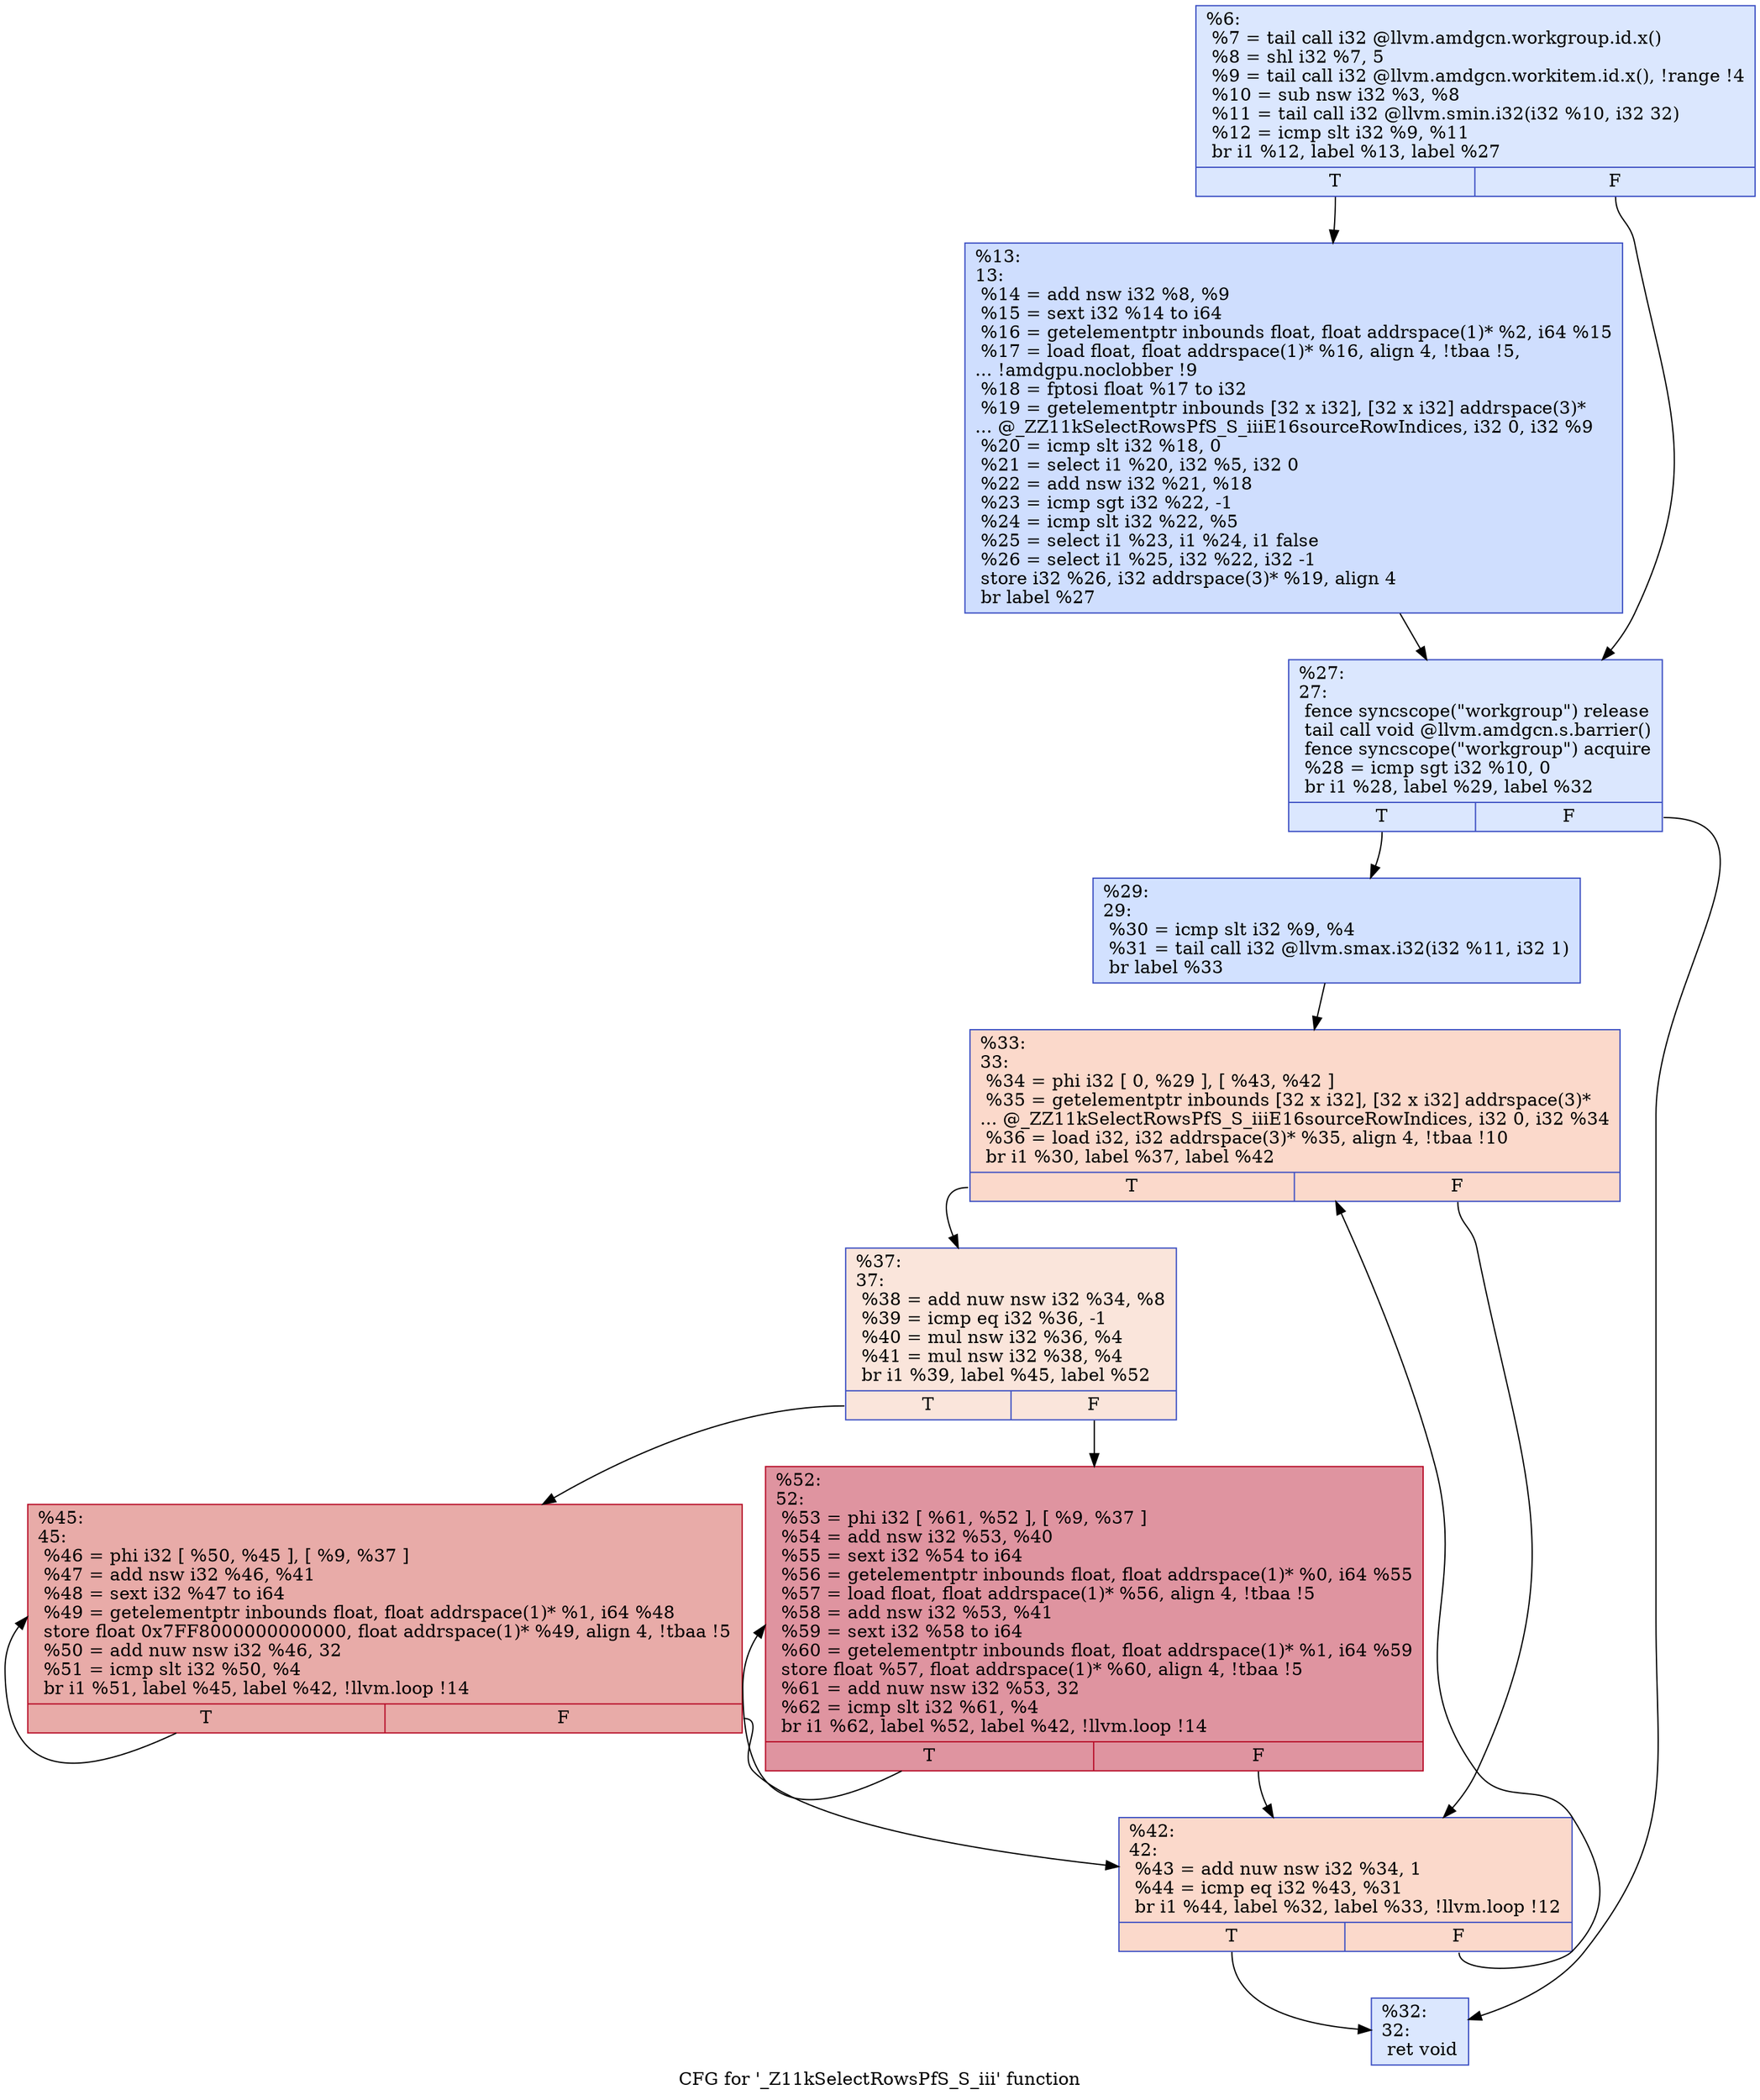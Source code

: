 digraph "CFG for '_Z11kSelectRowsPfS_S_iii' function" {
	label="CFG for '_Z11kSelectRowsPfS_S_iii' function";

	Node0x515f720 [shape=record,color="#3d50c3ff", style=filled, fillcolor="#aec9fc70",label="{%6:\l  %7 = tail call i32 @llvm.amdgcn.workgroup.id.x()\l  %8 = shl i32 %7, 5\l  %9 = tail call i32 @llvm.amdgcn.workitem.id.x(), !range !4\l  %10 = sub nsw i32 %3, %8\l  %11 = tail call i32 @llvm.smin.i32(i32 %10, i32 32)\l  %12 = icmp slt i32 %9, %11\l  br i1 %12, label %13, label %27\l|{<s0>T|<s1>F}}"];
	Node0x515f720:s0 -> Node0x51610d0;
	Node0x515f720:s1 -> Node0x5161160;
	Node0x51610d0 [shape=record,color="#3d50c3ff", style=filled, fillcolor="#93b5fe70",label="{%13:\l13:                                               \l  %14 = add nsw i32 %8, %9\l  %15 = sext i32 %14 to i64\l  %16 = getelementptr inbounds float, float addrspace(1)* %2, i64 %15\l  %17 = load float, float addrspace(1)* %16, align 4, !tbaa !5,\l... !amdgpu.noclobber !9\l  %18 = fptosi float %17 to i32\l  %19 = getelementptr inbounds [32 x i32], [32 x i32] addrspace(3)*\l... @_ZZ11kSelectRowsPfS_S_iiiE16sourceRowIndices, i32 0, i32 %9\l  %20 = icmp slt i32 %18, 0\l  %21 = select i1 %20, i32 %5, i32 0\l  %22 = add nsw i32 %21, %18\l  %23 = icmp sgt i32 %22, -1\l  %24 = icmp slt i32 %22, %5\l  %25 = select i1 %23, i1 %24, i1 false\l  %26 = select i1 %25, i32 %22, i32 -1\l  store i32 %26, i32 addrspace(3)* %19, align 4\l  br label %27\l}"];
	Node0x51610d0 -> Node0x5161160;
	Node0x5161160 [shape=record,color="#3d50c3ff", style=filled, fillcolor="#aec9fc70",label="{%27:\l27:                                               \l  fence syncscope(\"workgroup\") release\l  tail call void @llvm.amdgcn.s.barrier()\l  fence syncscope(\"workgroup\") acquire\l  %28 = icmp sgt i32 %10, 0\l  br i1 %28, label %29, label %32\l|{<s0>T|<s1>F}}"];
	Node0x5161160:s0 -> Node0x51622d0;
	Node0x5161160:s1 -> Node0x5162320;
	Node0x51622d0 [shape=record,color="#3d50c3ff", style=filled, fillcolor="#9abbff70",label="{%29:\l29:                                               \l  %30 = icmp slt i32 %9, %4\l  %31 = tail call i32 @llvm.smax.i32(i32 %11, i32 1)\l  br label %33\l}"];
	Node0x51622d0 -> Node0x51626d0;
	Node0x5162320 [shape=record,color="#3d50c3ff", style=filled, fillcolor="#aec9fc70",label="{%32:\l32:                                               \l  ret void\l}"];
	Node0x51626d0 [shape=record,color="#3d50c3ff", style=filled, fillcolor="#f7a88970",label="{%33:\l33:                                               \l  %34 = phi i32 [ 0, %29 ], [ %43, %42 ]\l  %35 = getelementptr inbounds [32 x i32], [32 x i32] addrspace(3)*\l... @_ZZ11kSelectRowsPfS_S_iiiE16sourceRowIndices, i32 0, i32 %34\l  %36 = load i32, i32 addrspace(3)* %35, align 4, !tbaa !10\l  br i1 %30, label %37, label %42\l|{<s0>T|<s1>F}}"];
	Node0x51626d0:s0 -> Node0x5162ae0;
	Node0x51626d0:s1 -> Node0x51614c0;
	Node0x5162ae0 [shape=record,color="#3d50c3ff", style=filled, fillcolor="#f4c5ad70",label="{%37:\l37:                                               \l  %38 = add nuw nsw i32 %34, %8\l  %39 = icmp eq i32 %36, -1\l  %40 = mul nsw i32 %36, %4\l  %41 = mul nsw i32 %38, %4\l  br i1 %39, label %45, label %52\l|{<s0>T|<s1>F}}"];
	Node0x5162ae0:s0 -> Node0x5163090;
	Node0x5162ae0:s1 -> Node0x51630e0;
	Node0x51614c0 [shape=record,color="#3d50c3ff", style=filled, fillcolor="#f7a88970",label="{%42:\l42:                                               \l  %43 = add nuw nsw i32 %34, 1\l  %44 = icmp eq i32 %43, %31\l  br i1 %44, label %32, label %33, !llvm.loop !12\l|{<s0>T|<s1>F}}"];
	Node0x51614c0:s0 -> Node0x5162320;
	Node0x51614c0:s1 -> Node0x51626d0;
	Node0x5163090 [shape=record,color="#b70d28ff", style=filled, fillcolor="#cc403a70",label="{%45:\l45:                                               \l  %46 = phi i32 [ %50, %45 ], [ %9, %37 ]\l  %47 = add nsw i32 %46, %41\l  %48 = sext i32 %47 to i64\l  %49 = getelementptr inbounds float, float addrspace(1)* %1, i64 %48\l  store float 0x7FF8000000000000, float addrspace(1)* %49, align 4, !tbaa !5\l  %50 = add nuw nsw i32 %46, 32\l  %51 = icmp slt i32 %50, %4\l  br i1 %51, label %45, label %42, !llvm.loop !14\l|{<s0>T|<s1>F}}"];
	Node0x5163090:s0 -> Node0x5163090;
	Node0x5163090:s1 -> Node0x51614c0;
	Node0x51630e0 [shape=record,color="#b70d28ff", style=filled, fillcolor="#b70d2870",label="{%52:\l52:                                               \l  %53 = phi i32 [ %61, %52 ], [ %9, %37 ]\l  %54 = add nsw i32 %53, %40\l  %55 = sext i32 %54 to i64\l  %56 = getelementptr inbounds float, float addrspace(1)* %0, i64 %55\l  %57 = load float, float addrspace(1)* %56, align 4, !tbaa !5\l  %58 = add nsw i32 %53, %41\l  %59 = sext i32 %58 to i64\l  %60 = getelementptr inbounds float, float addrspace(1)* %1, i64 %59\l  store float %57, float addrspace(1)* %60, align 4, !tbaa !5\l  %61 = add nuw nsw i32 %53, 32\l  %62 = icmp slt i32 %61, %4\l  br i1 %62, label %52, label %42, !llvm.loop !14\l|{<s0>T|<s1>F}}"];
	Node0x51630e0:s0 -> Node0x51630e0;
	Node0x51630e0:s1 -> Node0x51614c0;
}
